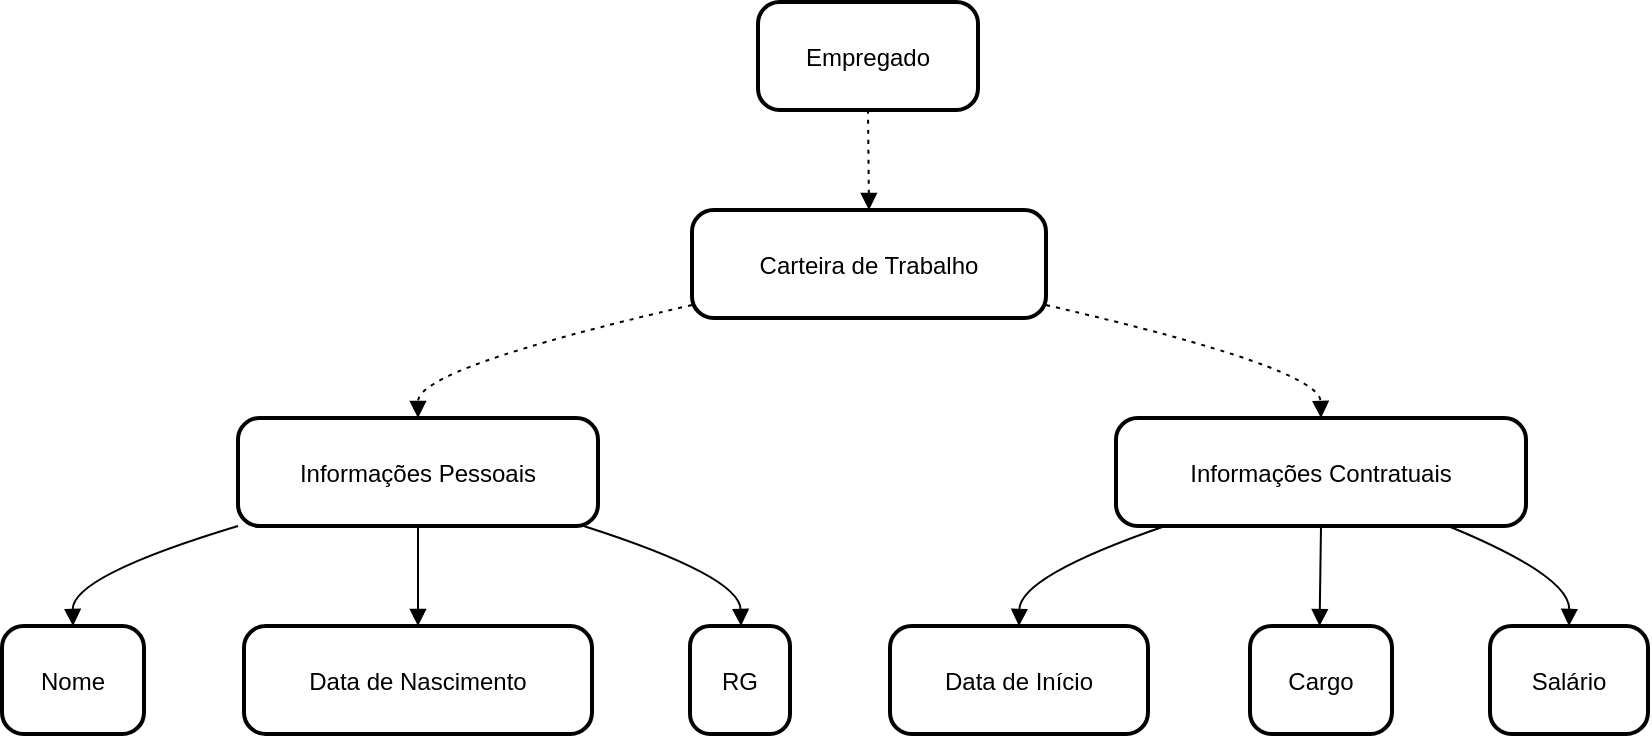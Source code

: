 <mxfile version="26.1.0">
  <diagram name="Página-1" id="A_wrCPp-loRGHNKJEayS">
    <mxGraphModel>
      <root>
        <mxCell id="0" />
        <mxCell id="1" parent="0" />
        <mxCell id="2" value="Empregado" style="rounded=1;arcSize=20;strokeWidth=2" vertex="1" parent="1">
          <mxGeometry x="386" y="8" width="110" height="54" as="geometry" />
        </mxCell>
        <mxCell id="3" value="Carteira de Trabalho" style="rounded=1;arcSize=20;strokeWidth=2" vertex="1" parent="1">
          <mxGeometry x="353" y="112" width="177" height="54" as="geometry" />
        </mxCell>
        <mxCell id="4" value="Informações Pessoais" style="rounded=1;arcSize=20;strokeWidth=2" vertex="1" parent="1">
          <mxGeometry x="126" y="216" width="180" height="54" as="geometry" />
        </mxCell>
        <mxCell id="5" value="Informações Contratuais" style="rounded=1;arcSize=20;strokeWidth=2" vertex="1" parent="1">
          <mxGeometry x="565" y="216" width="205" height="54" as="geometry" />
        </mxCell>
        <mxCell id="6" value="Nome" style="rounded=1;arcSize=20;strokeWidth=2" vertex="1" parent="1">
          <mxGeometry x="8" y="320" width="71" height="54" as="geometry" />
        </mxCell>
        <mxCell id="7" value="Data de Nascimento" style="rounded=1;arcSize=20;strokeWidth=2" vertex="1" parent="1">
          <mxGeometry x="129" y="320" width="174" height="54" as="geometry" />
        </mxCell>
        <mxCell id="8" value="RG" style="rounded=1;arcSize=20;strokeWidth=2" vertex="1" parent="1">
          <mxGeometry x="352" y="320" width="50" height="54" as="geometry" />
        </mxCell>
        <mxCell id="9" value="Data de Início" style="rounded=1;arcSize=20;strokeWidth=2" vertex="1" parent="1">
          <mxGeometry x="452" y="320" width="129" height="54" as="geometry" />
        </mxCell>
        <mxCell id="10" value="Cargo" style="rounded=1;arcSize=20;strokeWidth=2" vertex="1" parent="1">
          <mxGeometry x="632" y="320" width="71" height="54" as="geometry" />
        </mxCell>
        <mxCell id="11" value="Salário" style="rounded=1;arcSize=20;strokeWidth=2" vertex="1" parent="1">
          <mxGeometry x="752" y="320" width="79" height="54" as="geometry" />
        </mxCell>
        <mxCell id="12" value="" style="curved=1;dashed=1;dashPattern=2 3;startArrow=none;endArrow=block;exitX=0.5;exitY=1;entryX=0.5;entryY=0;" edge="1" parent="1" source="2" target="3">
          <mxGeometry relative="1" as="geometry">
            <Array as="points" />
          </mxGeometry>
        </mxCell>
        <mxCell id="13" value="" style="curved=1;dashed=1;dashPattern=2 3;startArrow=none;endArrow=block;exitX=0;exitY=0.88;entryX=0.5;entryY=0;" edge="1" parent="1" source="3" target="4">
          <mxGeometry relative="1" as="geometry">
            <Array as="points">
              <mxPoint x="216" y="191" />
            </Array>
          </mxGeometry>
        </mxCell>
        <mxCell id="14" value="" style="curved=1;dashed=1;dashPattern=2 3;startArrow=none;endArrow=block;exitX=1;exitY=0.88;entryX=0.5;entryY=0;" edge="1" parent="1" source="3" target="5">
          <mxGeometry relative="1" as="geometry">
            <Array as="points">
              <mxPoint x="667" y="191" />
            </Array>
          </mxGeometry>
        </mxCell>
        <mxCell id="15" value="" style="curved=1;startArrow=none;endArrow=block;exitX=0;exitY=1;entryX=0.5;entryY=0;" edge="1" parent="1" source="4" target="6">
          <mxGeometry relative="1" as="geometry">
            <Array as="points">
              <mxPoint x="43" y="295" />
            </Array>
          </mxGeometry>
        </mxCell>
        <mxCell id="16" value="" style="curved=1;startArrow=none;endArrow=block;exitX=0.5;exitY=1;entryX=0.5;entryY=0;" edge="1" parent="1" source="4" target="7">
          <mxGeometry relative="1" as="geometry">
            <Array as="points" />
          </mxGeometry>
        </mxCell>
        <mxCell id="17" value="" style="curved=1;startArrow=none;endArrow=block;exitX=0.96;exitY=1;entryX=0.51;entryY=0;" edge="1" parent="1" source="4" target="8">
          <mxGeometry relative="1" as="geometry">
            <Array as="points">
              <mxPoint x="377" y="295" />
            </Array>
          </mxGeometry>
        </mxCell>
        <mxCell id="18" value="" style="curved=1;startArrow=none;endArrow=block;exitX=0.12;exitY=1;entryX=0.5;entryY=0;" edge="1" parent="1" source="5" target="9">
          <mxGeometry relative="1" as="geometry">
            <Array as="points">
              <mxPoint x="517" y="295" />
            </Array>
          </mxGeometry>
        </mxCell>
        <mxCell id="19" value="" style="curved=1;startArrow=none;endArrow=block;exitX=0.5;exitY=1;entryX=0.49;entryY=0;" edge="1" parent="1" source="5" target="10">
          <mxGeometry relative="1" as="geometry">
            <Array as="points" />
          </mxGeometry>
        </mxCell>
        <mxCell id="20" value="" style="curved=1;startArrow=none;endArrow=block;exitX=0.81;exitY=1;entryX=0.5;entryY=0;" edge="1" parent="1" source="5" target="11">
          <mxGeometry relative="1" as="geometry">
            <Array as="points">
              <mxPoint x="792" y="295" />
            </Array>
          </mxGeometry>
        </mxCell>
      </root>
    </mxGraphModel>
  </diagram>
</mxfile>
